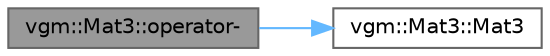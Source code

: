 digraph "vgm::Mat3::operator-"
{
 // LATEX_PDF_SIZE
  bgcolor="transparent";
  edge [fontname=Helvetica,fontsize=10,labelfontname=Helvetica,labelfontsize=10];
  node [fontname=Helvetica,fontsize=10,shape=box,height=0.2,width=0.4];
  rankdir="LR";
  Node1 [id="Node000001",label="vgm::Mat3::operator-",height=0.2,width=0.4,color="gray40", fillcolor="grey60", style="filled", fontcolor="black",tooltip=" "];
  Node1 -> Node2 [id="edge1_Node000001_Node000002",color="steelblue1",style="solid",tooltip=" "];
  Node2 [id="Node000002",label="vgm::Mat3::Mat3",height=0.2,width=0.4,color="grey40", fillcolor="white", style="filled",URL="$classvgm_1_1_mat3.html#a65726baeefada5f079894011eb405d65",tooltip=" "];
}

